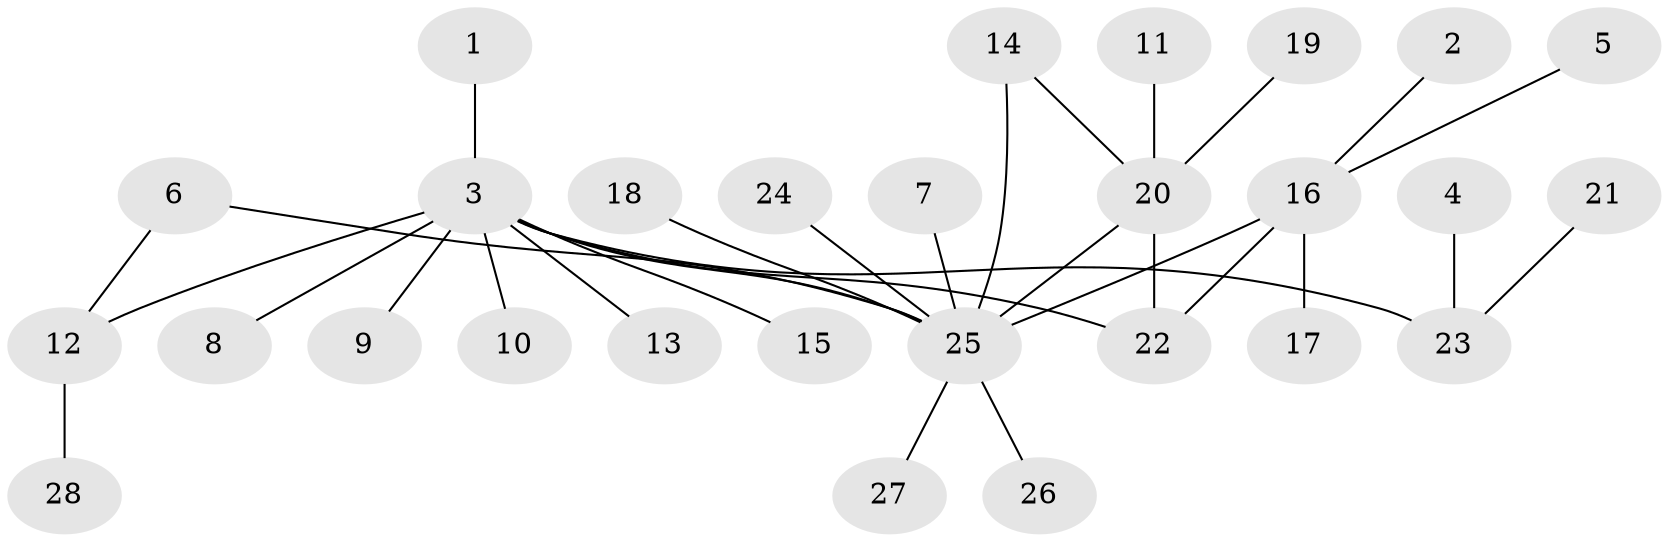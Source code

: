 // original degree distribution, {3: 0.07407407407407407, 13: 0.018518518518518517, 12: 0.018518518518518517, 2: 0.2222222222222222, 1: 0.5740740740740741, 7: 0.018518518518518517, 4: 0.05555555555555555, 5: 0.018518518518518517}
// Generated by graph-tools (version 1.1) at 2025/01/03/09/25 03:01:48]
// undirected, 28 vertices, 31 edges
graph export_dot {
graph [start="1"]
  node [color=gray90,style=filled];
  1;
  2;
  3;
  4;
  5;
  6;
  7;
  8;
  9;
  10;
  11;
  12;
  13;
  14;
  15;
  16;
  17;
  18;
  19;
  20;
  21;
  22;
  23;
  24;
  25;
  26;
  27;
  28;
  1 -- 3 [weight=1.0];
  2 -- 16 [weight=1.0];
  3 -- 8 [weight=1.0];
  3 -- 9 [weight=1.0];
  3 -- 10 [weight=1.0];
  3 -- 12 [weight=1.0];
  3 -- 13 [weight=1.0];
  3 -- 15 [weight=1.0];
  3 -- 22 [weight=1.0];
  3 -- 23 [weight=1.0];
  3 -- 25 [weight=1.0];
  4 -- 23 [weight=1.0];
  5 -- 16 [weight=1.0];
  6 -- 12 [weight=1.0];
  6 -- 25 [weight=1.0];
  7 -- 25 [weight=1.0];
  11 -- 20 [weight=1.0];
  12 -- 28 [weight=1.0];
  14 -- 20 [weight=1.0];
  14 -- 25 [weight=2.0];
  16 -- 17 [weight=1.0];
  16 -- 22 [weight=1.0];
  16 -- 25 [weight=1.0];
  18 -- 25 [weight=1.0];
  19 -- 20 [weight=1.0];
  20 -- 22 [weight=1.0];
  20 -- 25 [weight=1.0];
  21 -- 23 [weight=1.0];
  24 -- 25 [weight=1.0];
  25 -- 26 [weight=1.0];
  25 -- 27 [weight=1.0];
}
